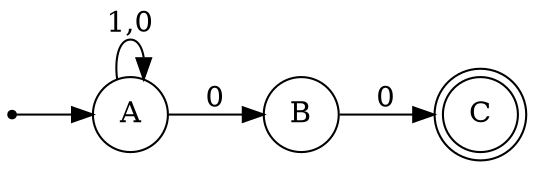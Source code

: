 digraph automata {
	rankdir=LR size="8,5"
	node [shape=circle]
	A
	node [shape=point]
	init -> A
	node [shape=circle]
	B
	node [shape=doublecircle]
	C
	A -> B [label=0]
	B -> C [label=0]
	A -> A [label="1,0"]
}
